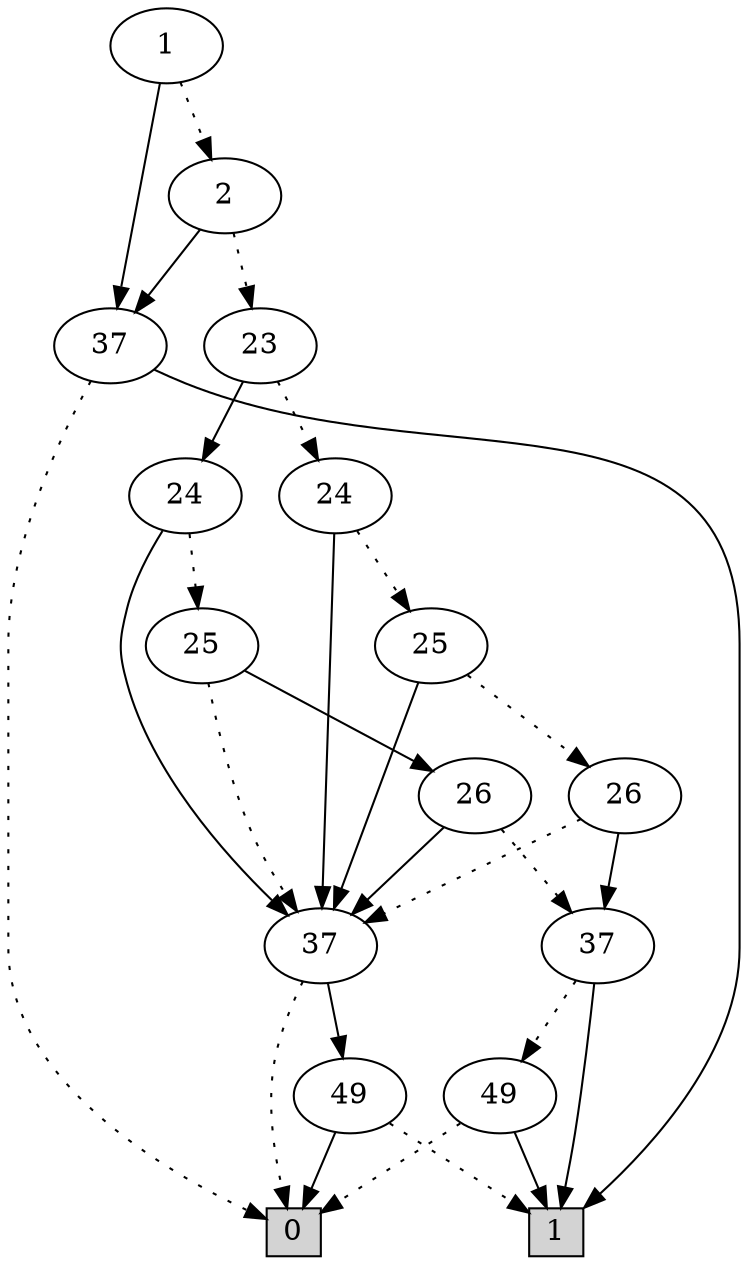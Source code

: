 digraph G {
0 [shape=box, label="0", style=filled, shape=box, height=0.3, width=0.3];
1 [shape=box, label="1", style=filled, shape=box, height=0.3, width=0.3];
41422 [label="1"];
41422 -> 41421 [style=dotted];
41422 -> 76 [style=filled];
41421 [label="2"];
41421 -> 41420 [style=dotted];
41421 -> 76 [style=filled];
41420 [label="23"];
41420 -> 41416 [style=dotted];
41420 -> 41419 [style=filled];
41416 [label="24"];
41416 -> 41415 [style=dotted];
41416 -> 41397 [style=filled];
41415 [label="25"];
41415 -> 41414 [style=dotted];
41415 -> 41397 [style=filled];
41414 [label="26"];
41414 -> 41397 [style=dotted];
41414 -> 41413 [style=filled];
41397 [label="37"];
41397 -> 0 [style=dotted];
41397 -> 101 [style=filled];
101 [label="49"];
101 -> 1 [style=dotted];
101 -> 0 [style=filled];
41413 [label="37"];
41413 -> 100 [style=dotted];
41413 -> 1 [style=filled];
100 [label="49"];
100 -> 0 [style=dotted];
100 -> 1 [style=filled];
41419 [label="24"];
41419 -> 41418 [style=dotted];
41419 -> 41397 [style=filled];
41418 [label="25"];
41418 -> 41397 [style=dotted];
41418 -> 41417 [style=filled];
41417 [label="26"];
41417 -> 41413 [style=dotted];
41417 -> 41397 [style=filled];
76 [label="37"];
76 -> 0 [style=dotted];
76 -> 1 [style=filled];
}
